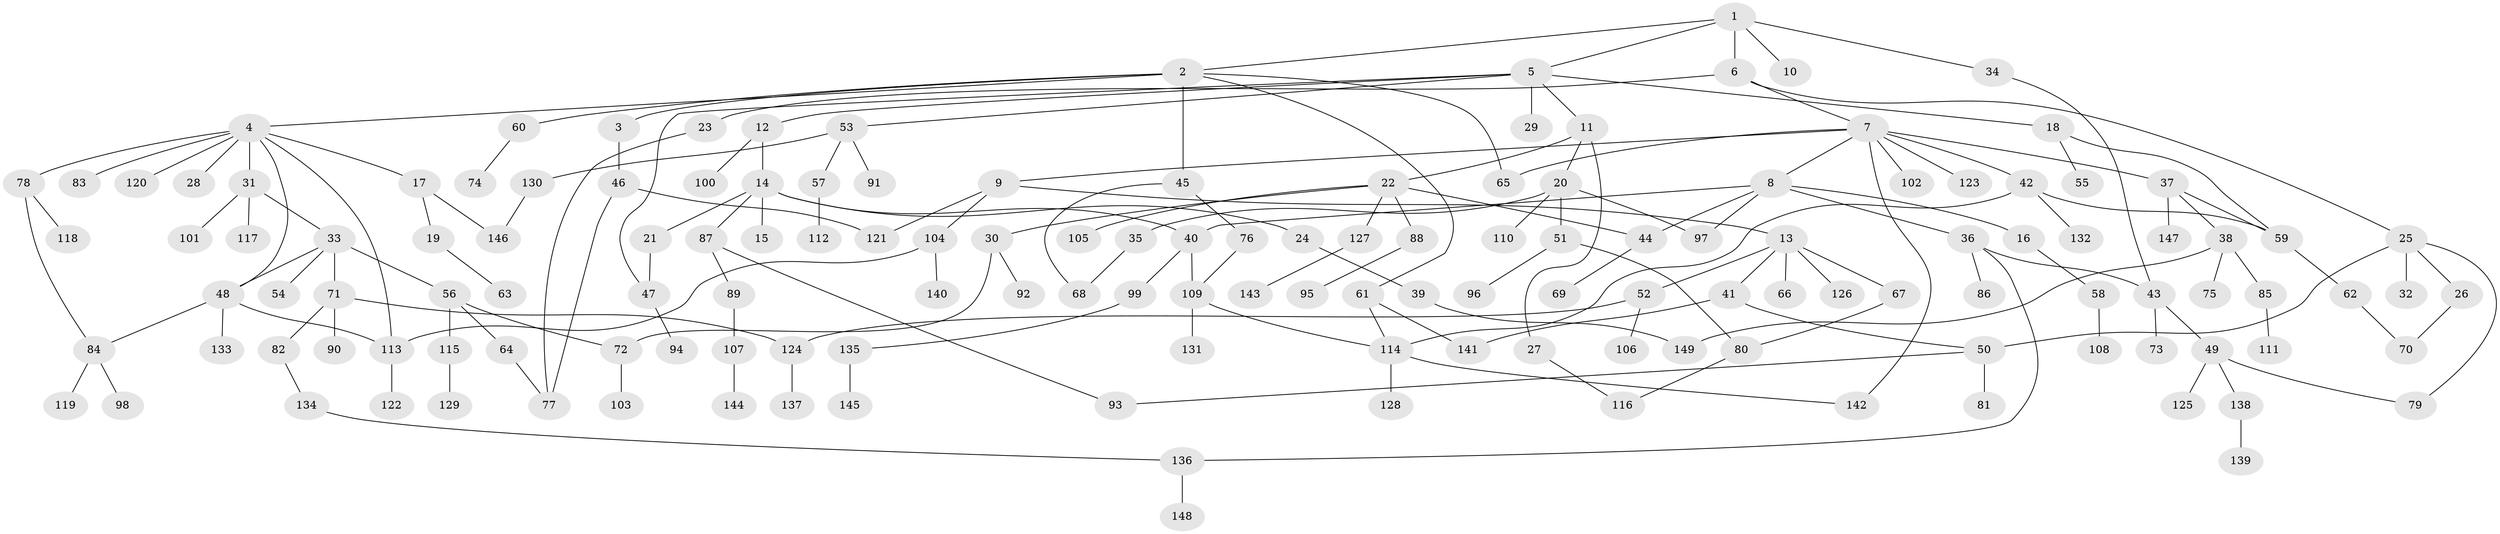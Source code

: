 // Generated by graph-tools (version 1.1) at 2025/41/03/09/25 04:41:12]
// undirected, 149 vertices, 180 edges
graph export_dot {
graph [start="1"]
  node [color=gray90,style=filled];
  1;
  2;
  3;
  4;
  5;
  6;
  7;
  8;
  9;
  10;
  11;
  12;
  13;
  14;
  15;
  16;
  17;
  18;
  19;
  20;
  21;
  22;
  23;
  24;
  25;
  26;
  27;
  28;
  29;
  30;
  31;
  32;
  33;
  34;
  35;
  36;
  37;
  38;
  39;
  40;
  41;
  42;
  43;
  44;
  45;
  46;
  47;
  48;
  49;
  50;
  51;
  52;
  53;
  54;
  55;
  56;
  57;
  58;
  59;
  60;
  61;
  62;
  63;
  64;
  65;
  66;
  67;
  68;
  69;
  70;
  71;
  72;
  73;
  74;
  75;
  76;
  77;
  78;
  79;
  80;
  81;
  82;
  83;
  84;
  85;
  86;
  87;
  88;
  89;
  90;
  91;
  92;
  93;
  94;
  95;
  96;
  97;
  98;
  99;
  100;
  101;
  102;
  103;
  104;
  105;
  106;
  107;
  108;
  109;
  110;
  111;
  112;
  113;
  114;
  115;
  116;
  117;
  118;
  119;
  120;
  121;
  122;
  123;
  124;
  125;
  126;
  127;
  128;
  129;
  130;
  131;
  132;
  133;
  134;
  135;
  136;
  137;
  138;
  139;
  140;
  141;
  142;
  143;
  144;
  145;
  146;
  147;
  148;
  149;
  1 -- 2;
  1 -- 5;
  1 -- 6;
  1 -- 10;
  1 -- 34;
  2 -- 3;
  2 -- 4;
  2 -- 45;
  2 -- 60;
  2 -- 61;
  2 -- 65;
  3 -- 46;
  4 -- 17;
  4 -- 28;
  4 -- 31;
  4 -- 48;
  4 -- 78;
  4 -- 83;
  4 -- 113;
  4 -- 120;
  5 -- 11;
  5 -- 12;
  5 -- 18;
  5 -- 29;
  5 -- 47;
  5 -- 53;
  6 -- 7;
  6 -- 23;
  6 -- 25;
  7 -- 8;
  7 -- 9;
  7 -- 37;
  7 -- 42;
  7 -- 65;
  7 -- 102;
  7 -- 123;
  7 -- 142;
  8 -- 16;
  8 -- 36;
  8 -- 40;
  8 -- 44;
  8 -- 97;
  9 -- 13;
  9 -- 104;
  9 -- 121;
  11 -- 20;
  11 -- 22;
  11 -- 27;
  12 -- 14;
  12 -- 100;
  13 -- 41;
  13 -- 52;
  13 -- 66;
  13 -- 67;
  13 -- 126;
  14 -- 15;
  14 -- 21;
  14 -- 24;
  14 -- 87;
  14 -- 40;
  16 -- 58;
  17 -- 19;
  17 -- 146;
  18 -- 55;
  18 -- 59;
  19 -- 63;
  20 -- 35;
  20 -- 51;
  20 -- 110;
  20 -- 97;
  21 -- 47;
  22 -- 30;
  22 -- 88;
  22 -- 105;
  22 -- 127;
  22 -- 44;
  23 -- 77;
  24 -- 39;
  25 -- 26;
  25 -- 32;
  25 -- 79;
  25 -- 50;
  26 -- 70;
  27 -- 116;
  30 -- 72;
  30 -- 92;
  31 -- 33;
  31 -- 101;
  31 -- 117;
  33 -- 54;
  33 -- 56;
  33 -- 71;
  33 -- 48;
  34 -- 43;
  35 -- 68;
  36 -- 43;
  36 -- 86;
  36 -- 136;
  37 -- 38;
  37 -- 147;
  37 -- 59;
  38 -- 75;
  38 -- 85;
  38 -- 149;
  39 -- 149;
  40 -- 99;
  40 -- 109;
  41 -- 50;
  41 -- 141;
  42 -- 132;
  42 -- 114;
  42 -- 59;
  43 -- 49;
  43 -- 73;
  44 -- 69;
  45 -- 68;
  45 -- 76;
  46 -- 121;
  46 -- 77;
  47 -- 94;
  48 -- 84;
  48 -- 133;
  48 -- 113;
  49 -- 125;
  49 -- 138;
  49 -- 79;
  50 -- 81;
  50 -- 93;
  51 -- 80;
  51 -- 96;
  52 -- 106;
  52 -- 124;
  53 -- 57;
  53 -- 91;
  53 -- 130;
  56 -- 64;
  56 -- 115;
  56 -- 72;
  57 -- 112;
  58 -- 108;
  59 -- 62;
  60 -- 74;
  61 -- 114;
  61 -- 141;
  62 -- 70;
  64 -- 77;
  67 -- 80;
  71 -- 82;
  71 -- 90;
  71 -- 124;
  72 -- 103;
  76 -- 109;
  78 -- 118;
  78 -- 84;
  80 -- 116;
  82 -- 134;
  84 -- 98;
  84 -- 119;
  85 -- 111;
  87 -- 89;
  87 -- 93;
  88 -- 95;
  89 -- 107;
  99 -- 135;
  104 -- 140;
  104 -- 113;
  107 -- 144;
  109 -- 131;
  109 -- 114;
  113 -- 122;
  114 -- 128;
  114 -- 142;
  115 -- 129;
  124 -- 137;
  127 -- 143;
  130 -- 146;
  134 -- 136;
  135 -- 145;
  136 -- 148;
  138 -- 139;
}

